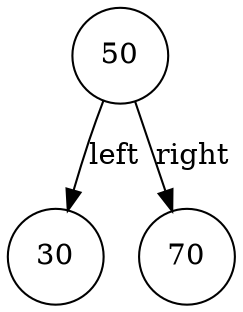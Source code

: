 digraph BST {
    node [shape=circle];
    50 -> 30 [label="left"];
    50 -> 70 [label="right"];
}
